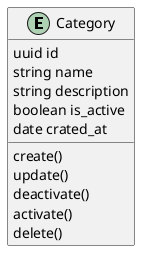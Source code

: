 @startuml

entity Category

Category : uuid id 
Category : string name 
Category : string description 
Category : boolean is_active 
Category : date crated_at

Category : create()
Category : update()
Category : deactivate()
Category : activate()
Category : delete()

@enduml